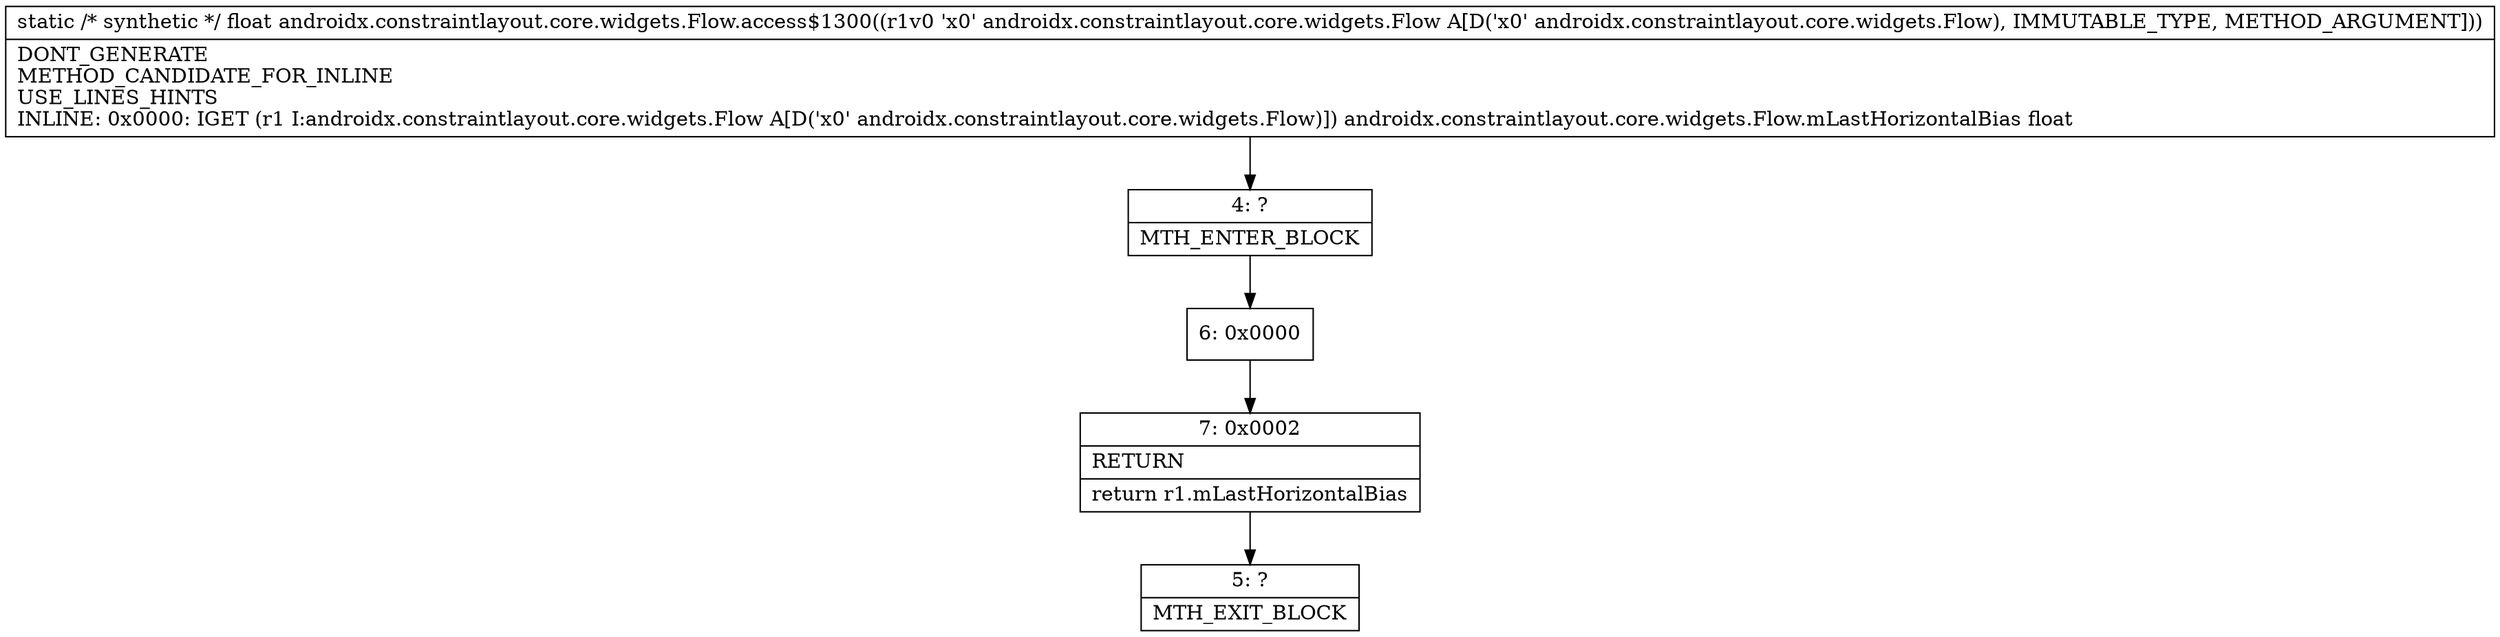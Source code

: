 digraph "CFG forandroidx.constraintlayout.core.widgets.Flow.access$1300(Landroidx\/constraintlayout\/core\/widgets\/Flow;)F" {
Node_4 [shape=record,label="{4\:\ ?|MTH_ENTER_BLOCK\l}"];
Node_6 [shape=record,label="{6\:\ 0x0000}"];
Node_7 [shape=record,label="{7\:\ 0x0002|RETURN\l|return r1.mLastHorizontalBias\l}"];
Node_5 [shape=record,label="{5\:\ ?|MTH_EXIT_BLOCK\l}"];
MethodNode[shape=record,label="{static \/* synthetic *\/ float androidx.constraintlayout.core.widgets.Flow.access$1300((r1v0 'x0' androidx.constraintlayout.core.widgets.Flow A[D('x0' androidx.constraintlayout.core.widgets.Flow), IMMUTABLE_TYPE, METHOD_ARGUMENT]))  | DONT_GENERATE\lMETHOD_CANDIDATE_FOR_INLINE\lUSE_LINES_HINTS\lINLINE: 0x0000: IGET  (r1 I:androidx.constraintlayout.core.widgets.Flow A[D('x0' androidx.constraintlayout.core.widgets.Flow)]) androidx.constraintlayout.core.widgets.Flow.mLastHorizontalBias float\l}"];
MethodNode -> Node_4;Node_4 -> Node_6;
Node_6 -> Node_7;
Node_7 -> Node_5;
}

